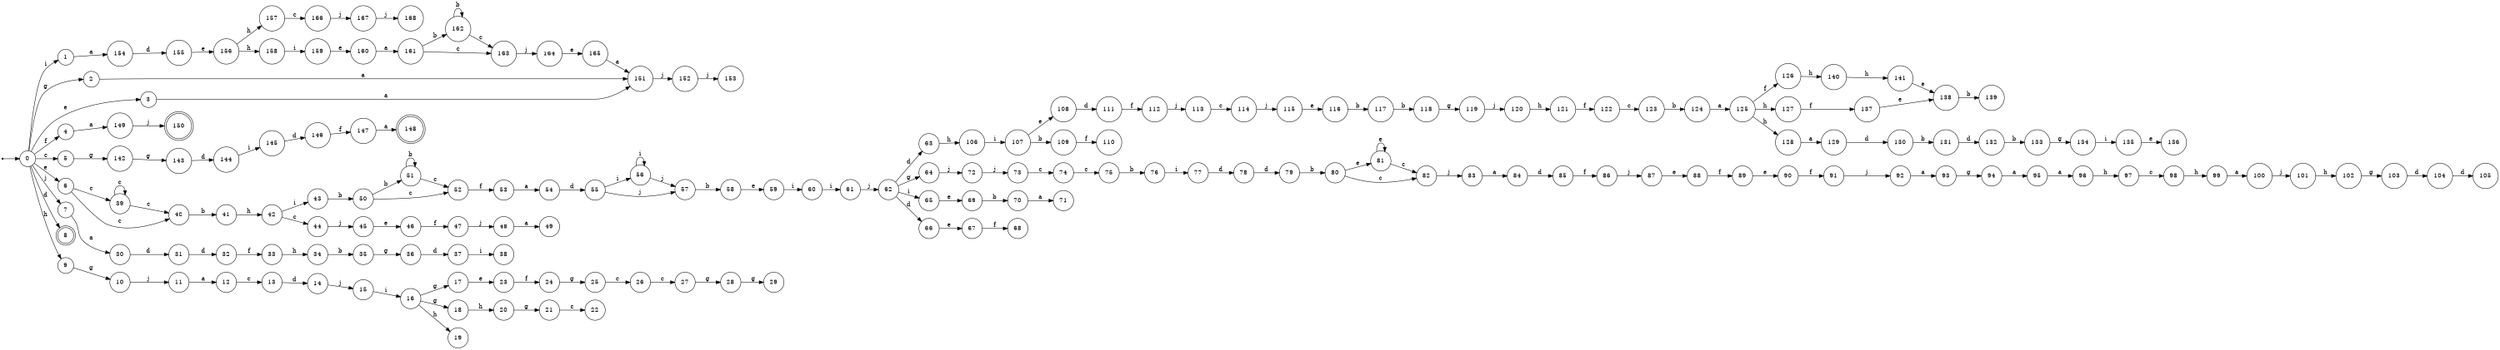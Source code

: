 digraph finite_state_machine {
rankdir=LR;
size="20,20";
node [shape = point]; "dummy0"
node [shape = circle]; "0";
"dummy0" -> "0";
node [shape = circle]; "1";
node [shape = circle]; "2";
node [shape = circle]; "3";
node [shape = circle]; "4";
node [shape = circle]; "5";
node [shape = circle]; "6";
node [shape = circle]; "7";
node [shape = doublecircle]; "8";node [shape = circle]; "9";
node [shape = circle]; "10";
node [shape = circle]; "11";
node [shape = circle]; "12";
node [shape = circle]; "13";
node [shape = circle]; "14";
node [shape = circle]; "15";
node [shape = circle]; "16";
node [shape = circle]; "17";
node [shape = circle]; "18";
node [shape = circle]; "19";
node [shape = circle]; "20";
node [shape = circle]; "21";
node [shape = circle]; "22";
node [shape = circle]; "23";
node [shape = circle]; "24";
node [shape = circle]; "25";
node [shape = circle]; "26";
node [shape = circle]; "27";
node [shape = circle]; "28";
node [shape = circle]; "29";
node [shape = circle]; "30";
node [shape = circle]; "31";
node [shape = circle]; "32";
node [shape = circle]; "33";
node [shape = circle]; "34";
node [shape = circle]; "35";
node [shape = circle]; "36";
node [shape = circle]; "37";
node [shape = circle]; "38";
node [shape = circle]; "39";
node [shape = circle]; "40";
node [shape = circle]; "41";
node [shape = circle]; "42";
node [shape = circle]; "43";
node [shape = circle]; "44";
node [shape = circle]; "45";
node [shape = circle]; "46";
node [shape = circle]; "47";
node [shape = circle]; "48";
node [shape = circle]; "49";
node [shape = circle]; "50";
node [shape = circle]; "51";
node [shape = circle]; "52";
node [shape = circle]; "53";
node [shape = circle]; "54";
node [shape = circle]; "55";
node [shape = circle]; "56";
node [shape = circle]; "57";
node [shape = circle]; "58";
node [shape = circle]; "59";
node [shape = circle]; "60";
node [shape = circle]; "61";
node [shape = circle]; "62";
node [shape = circle]; "63";
node [shape = circle]; "64";
node [shape = circle]; "65";
node [shape = circle]; "66";
node [shape = circle]; "67";
node [shape = circle]; "68";
node [shape = circle]; "69";
node [shape = circle]; "70";
node [shape = circle]; "71";
node [shape = circle]; "72";
node [shape = circle]; "73";
node [shape = circle]; "74";
node [shape = circle]; "75";
node [shape = circle]; "76";
node [shape = circle]; "77";
node [shape = circle]; "78";
node [shape = circle]; "79";
node [shape = circle]; "80";
node [shape = circle]; "81";
node [shape = circle]; "82";
node [shape = circle]; "83";
node [shape = circle]; "84";
node [shape = circle]; "85";
node [shape = circle]; "86";
node [shape = circle]; "87";
node [shape = circle]; "88";
node [shape = circle]; "89";
node [shape = circle]; "90";
node [shape = circle]; "91";
node [shape = circle]; "92";
node [shape = circle]; "93";
node [shape = circle]; "94";
node [shape = circle]; "95";
node [shape = circle]; "96";
node [shape = circle]; "97";
node [shape = circle]; "98";
node [shape = circle]; "99";
node [shape = circle]; "100";
node [shape = circle]; "101";
node [shape = circle]; "102";
node [shape = circle]; "103";
node [shape = circle]; "104";
node [shape = circle]; "105";
node [shape = circle]; "106";
node [shape = circle]; "107";
node [shape = circle]; "108";
node [shape = circle]; "109";
node [shape = circle]; "110";
node [shape = circle]; "111";
node [shape = circle]; "112";
node [shape = circle]; "113";
node [shape = circle]; "114";
node [shape = circle]; "115";
node [shape = circle]; "116";
node [shape = circle]; "117";
node [shape = circle]; "118";
node [shape = circle]; "119";
node [shape = circle]; "120";
node [shape = circle]; "121";
node [shape = circle]; "122";
node [shape = circle]; "123";
node [shape = circle]; "124";
node [shape = circle]; "125";
node [shape = circle]; "126";
node [shape = circle]; "127";
node [shape = circle]; "128";
node [shape = circle]; "129";
node [shape = circle]; "130";
node [shape = circle]; "131";
node [shape = circle]; "132";
node [shape = circle]; "133";
node [shape = circle]; "134";
node [shape = circle]; "135";
node [shape = circle]; "136";
node [shape = circle]; "137";
node [shape = circle]; "138";
node [shape = circle]; "139";
node [shape = circle]; "140";
node [shape = circle]; "141";
node [shape = circle]; "142";
node [shape = circle]; "143";
node [shape = circle]; "144";
node [shape = circle]; "145";
node [shape = circle]; "146";
node [shape = circle]; "147";
node [shape = doublecircle]; "148";node [shape = circle]; "149";
node [shape = doublecircle]; "150";node [shape = circle]; "151";
node [shape = circle]; "152";
node [shape = circle]; "153";
node [shape = circle]; "154";
node [shape = circle]; "155";
node [shape = circle]; "156";
node [shape = circle]; "157";
node [shape = circle]; "158";
node [shape = circle]; "159";
node [shape = circle]; "160";
node [shape = circle]; "161";
node [shape = circle]; "162";
node [shape = circle]; "163";
node [shape = circle]; "164";
node [shape = circle]; "165";
node [shape = circle]; "166";
node [shape = circle]; "167";
node [shape = circle]; "168";
"0" -> "1" [label = "i"];
 "0" -> "2" [label = "g"];
 "0" -> "3" [label = "e"];
 "0" -> "6" [label = "e"];
 "0" -> "4" [label = "f"];
 "0" -> "5" [label = "c"];
 "0" -> "7" [label = "j"];
 "0" -> "8" [label = "d"];
 "0" -> "9" [label = "h"];
 "9" -> "10" [label = "g"];
 "10" -> "11" [label = "j"];
 "11" -> "12" [label = "a"];
 "12" -> "13" [label = "c"];
 "13" -> "14" [label = "d"];
 "14" -> "15" [label = "j"];
 "15" -> "16" [label = "i"];
 "16" -> "17" [label = "g"];
 "16" -> "18" [label = "g"];
 "16" -> "19" [label = "h"];
 "18" -> "20" [label = "h"];
 "20" -> "21" [label = "g"];
 "21" -> "22" [label = "c"];
 "17" -> "23" [label = "e"];
 "23" -> "24" [label = "f"];
 "24" -> "25" [label = "g"];
 "25" -> "26" [label = "c"];
 "26" -> "27" [label = "c"];
 "27" -> "28" [label = "g"];
 "28" -> "29" [label = "g"];
 "7" -> "30" [label = "a"];
 "30" -> "31" [label = "d"];
 "31" -> "32" [label = "d"];
 "32" -> "33" [label = "f"];
 "33" -> "34" [label = "h"];
 "34" -> "35" [label = "b"];
 "35" -> "36" [label = "g"];
 "36" -> "37" [label = "d"];
 "37" -> "38" [label = "i"];
 "6" -> "40" [label = "c"];
 "6" -> "39" [label = "c"];
 "40" -> "41" [label = "b"];
 "41" -> "42" [label = "h"];
 "42" -> "43" [label = "i"];
 "42" -> "44" [label = "c"];
 "44" -> "45" [label = "j"];
 "45" -> "46" [label = "e"];
 "46" -> "47" [label = "f"];
 "47" -> "48" [label = "j"];
 "48" -> "49" [label = "a"];
 "43" -> "50" [label = "b"];
 "50" -> "51" [label = "b"];
 "50" -> "52" [label = "c"];
 "52" -> "53" [label = "f"];
 "53" -> "54" [label = "a"];
 "54" -> "55" [label = "d"];
 "55" -> "56" [label = "i"];
 "55" -> "57" [label = "j"];
 "57" -> "58" [label = "b"];
 "58" -> "59" [label = "e"];
 "59" -> "60" [label = "i"];
 "60" -> "61" [label = "i"];
 "61" -> "62" [label = "j"];
 "62" -> "66" [label = "d"];
 "62" -> "63" [label = "d"];
 "62" -> "64" [label = "g"];
 "62" -> "65" [label = "i"];
 "66" -> "67" [label = "e"];
 "67" -> "68" [label = "f"];
 "65" -> "69" [label = "e"];
 "69" -> "70" [label = "b"];
 "70" -> "71" [label = "a"];
 "64" -> "72" [label = "j"];
 "72" -> "73" [label = "j"];
 "73" -> "74" [label = "c"];
 "74" -> "75" [label = "c"];
 "75" -> "76" [label = "b"];
 "76" -> "77" [label = "i"];
 "77" -> "78" [label = "d"];
 "78" -> "79" [label = "d"];
 "79" -> "80" [label = "b"];
 "80" -> "81" [label = "e"];
 "80" -> "82" [label = "c"];
 "82" -> "83" [label = "j"];
 "83" -> "84" [label = "a"];
 "84" -> "85" [label = "d"];
 "85" -> "86" [label = "f"];
 "86" -> "87" [label = "j"];
 "87" -> "88" [label = "e"];
 "88" -> "89" [label = "f"];
 "89" -> "90" [label = "e"];
 "90" -> "91" [label = "f"];
 "91" -> "92" [label = "j"];
 "92" -> "93" [label = "a"];
 "93" -> "94" [label = "g"];
 "94" -> "95" [label = "a"];
 "95" -> "96" [label = "a"];
 "96" -> "97" [label = "h"];
 "97" -> "98" [label = "c"];
 "98" -> "99" [label = "h"];
 "99" -> "100" [label = "a"];
 "100" -> "101" [label = "j"];
 "101" -> "102" [label = "h"];
 "102" -> "103" [label = "g"];
 "103" -> "104" [label = "d"];
 "104" -> "105" [label = "d"];
 "81" -> "81" [label = "e"];
 "81" -> "82" [label = "c"];
 "63" -> "106" [label = "h"];
 "106" -> "107" [label = "i"];
 "107" -> "108" [label = "e"];
 "107" -> "109" [label = "b"];
 "109" -> "110" [label = "f"];
 "108" -> "111" [label = "d"];
 "111" -> "112" [label = "f"];
 "112" -> "113" [label = "j"];
 "113" -> "114" [label = "c"];
 "114" -> "115" [label = "j"];
 "115" -> "116" [label = "e"];
 "116" -> "117" [label = "b"];
 "117" -> "118" [label = "b"];
 "118" -> "119" [label = "g"];
 "119" -> "120" [label = "j"];
 "120" -> "121" [label = "h"];
 "121" -> "122" [label = "f"];
 "122" -> "123" [label = "c"];
 "123" -> "124" [label = "b"];
 "124" -> "125" [label = "a"];
 "125" -> "126" [label = "f"];
 "125" -> "128" [label = "h"];
 "125" -> "127" [label = "h"];
 "128" -> "129" [label = "a"];
 "129" -> "130" [label = "d"];
 "130" -> "131" [label = "b"];
 "131" -> "132" [label = "d"];
 "132" -> "133" [label = "b"];
 "133" -> "134" [label = "g"];
 "134" -> "135" [label = "i"];
 "135" -> "136" [label = "e"];
 "127" -> "137" [label = "f"];
 "137" -> "138" [label = "e"];
 "138" -> "139" [label = "b"];
 "126" -> "140" [label = "h"];
 "140" -> "141" [label = "h"];
 "141" -> "138" [label = "e"];
 "56" -> "56" [label = "i"];
 "56" -> "57" [label = "j"];
 "51" -> "51" [label = "b"];
 "51" -> "52" [label = "c"];
 "39" -> "40" [label = "c"];
 "39" -> "39" [label = "c"];
 "5" -> "142" [label = "g"];
 "142" -> "143" [label = "g"];
 "143" -> "144" [label = "d"];
 "144" -> "145" [label = "i"];
 "145" -> "146" [label = "d"];
 "146" -> "147" [label = "f"];
 "147" -> "148" [label = "a"];
 "4" -> "149" [label = "a"];
 "149" -> "150" [label = "j"];
 "3" -> "151" [label = "a"];
 "151" -> "152" [label = "j"];
 "152" -> "153" [label = "j"];
 "2" -> "151" [label = "a"];
 "1" -> "154" [label = "a"];
 "154" -> "155" [label = "d"];
 "155" -> "156" [label = "e"];
 "156" -> "157" [label = "h"];
 "156" -> "158" [label = "h"];
 "158" -> "159" [label = "i"];
 "159" -> "160" [label = "e"];
 "160" -> "161" [label = "a"];
 "161" -> "162" [label = "b"];
 "161" -> "163" [label = "c"];
 "163" -> "164" [label = "j"];
 "164" -> "165" [label = "e"];
 "165" -> "151" [label = "a"];
 "162" -> "162" [label = "b"];
 "162" -> "163" [label = "c"];
 "157" -> "166" [label = "c"];
 "166" -> "167" [label = "j"];
 "167" -> "168" [label = "j"];
 }
